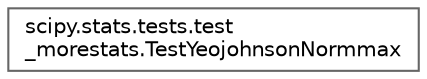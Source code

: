 digraph "Graphical Class Hierarchy"
{
 // LATEX_PDF_SIZE
  bgcolor="transparent";
  edge [fontname=Helvetica,fontsize=10,labelfontname=Helvetica,labelfontsize=10];
  node [fontname=Helvetica,fontsize=10,shape=box,height=0.2,width=0.4];
  rankdir="LR";
  Node0 [id="Node000000",label="scipy.stats.tests.test\l_morestats.TestYeojohnsonNormmax",height=0.2,width=0.4,color="grey40", fillcolor="white", style="filled",URL="$d6/dab/classscipy_1_1stats_1_1tests_1_1test__morestats_1_1TestYeojohnsonNormmax.html",tooltip=" "];
}
